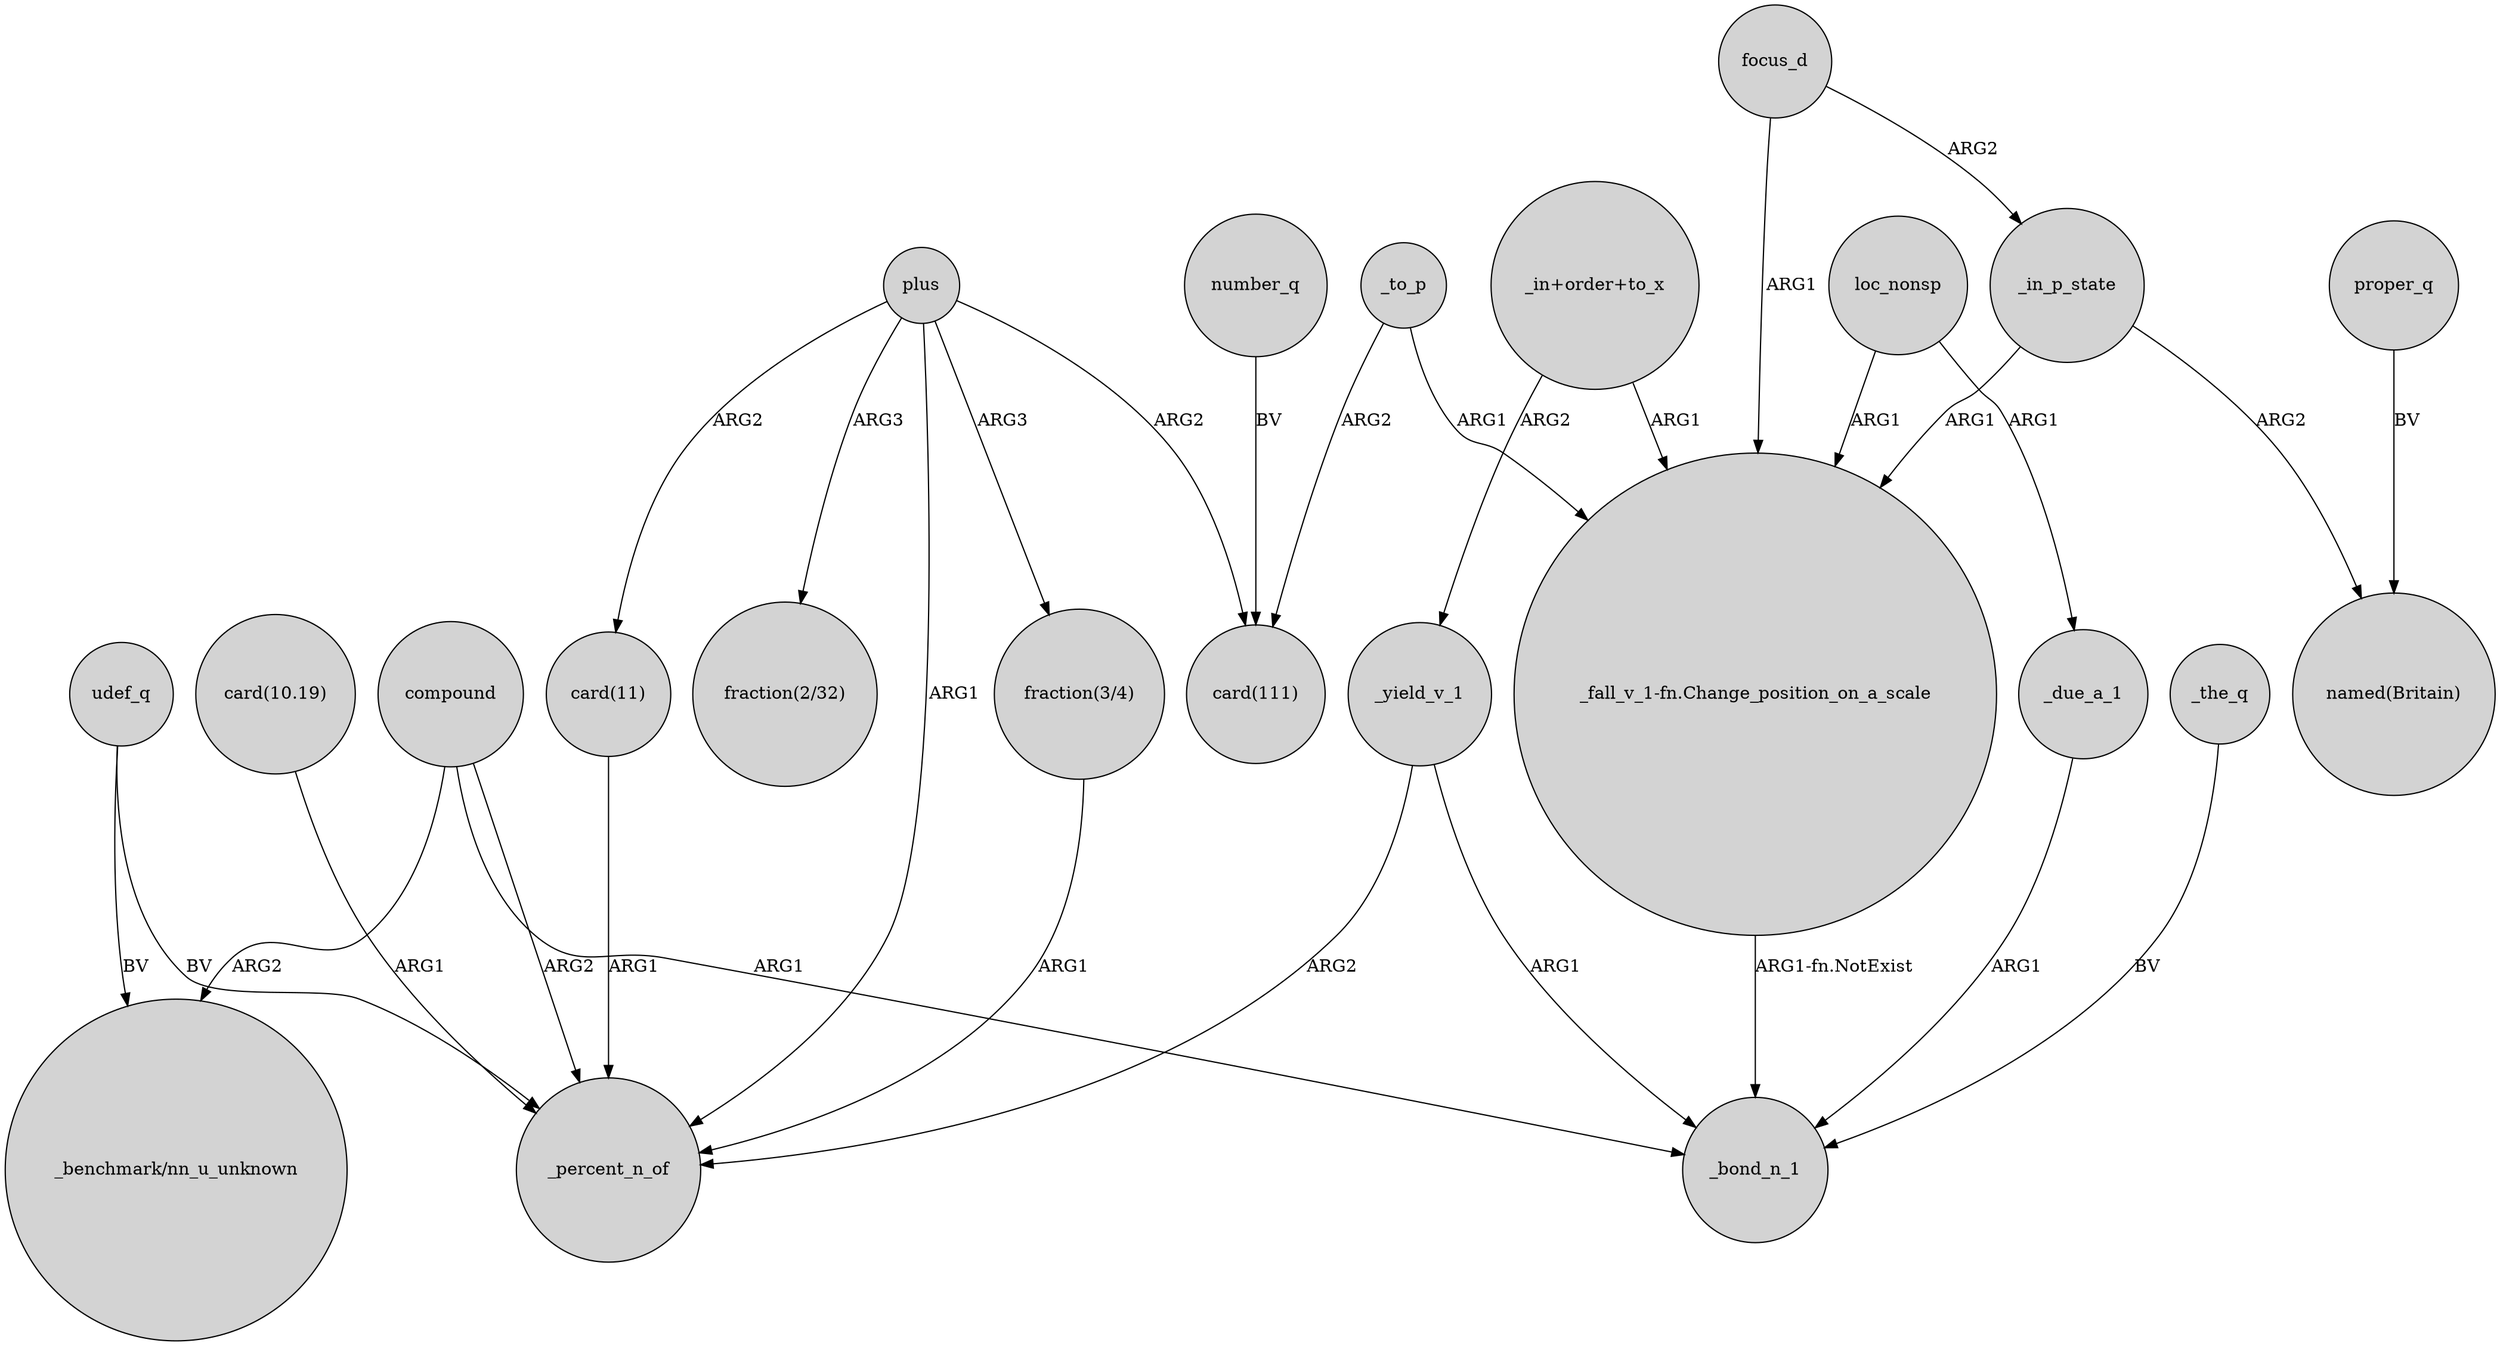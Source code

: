 digraph {
	node [shape=circle style=filled]
	_to_p -> "card(111)" [label=ARG2]
	_due_a_1 -> _bond_n_1 [label=ARG1]
	"card(11)" -> _percent_n_of [label=ARG1]
	plus -> "card(11)" [label=ARG2]
	focus_d -> _in_p_state [label=ARG2]
	compound -> _bond_n_1 [label=ARG1]
	"_fall_v_1-fn.Change_position_on_a_scale" -> _bond_n_1 [label="ARG1-fn.NotExist"]
	focus_d -> "_fall_v_1-fn.Change_position_on_a_scale" [label=ARG1]
	plus -> _percent_n_of [label=ARG1]
	loc_nonsp -> "_fall_v_1-fn.Change_position_on_a_scale" [label=ARG1]
	"card(10.19)" -> _percent_n_of [label=ARG1]
	udef_q -> "_benchmark/nn_u_unknown" [label=BV]
	_yield_v_1 -> _bond_n_1 [label=ARG1]
	compound -> _percent_n_of [label=ARG2]
	plus -> "fraction(2/32)" [label=ARG3]
	loc_nonsp -> _due_a_1 [label=ARG1]
	_in_p_state -> "_fall_v_1-fn.Change_position_on_a_scale" [label=ARG1]
	"_in+order+to_x" -> _yield_v_1 [label=ARG2]
	compound -> "_benchmark/nn_u_unknown" [label=ARG2]
	_the_q -> _bond_n_1 [label=BV]
	"_in+order+to_x" -> "_fall_v_1-fn.Change_position_on_a_scale" [label=ARG1]
	number_q -> "card(111)" [label=BV]
	_in_p_state -> "named(Britain)" [label=ARG2]
	plus -> "card(111)" [label=ARG2]
	_yield_v_1 -> _percent_n_of [label=ARG2]
	udef_q -> _percent_n_of [label=BV]
	"fraction(3/4)" -> _percent_n_of [label=ARG1]
	_to_p -> "_fall_v_1-fn.Change_position_on_a_scale" [label=ARG1]
	proper_q -> "named(Britain)" [label=BV]
	plus -> "fraction(3/4)" [label=ARG3]
}
